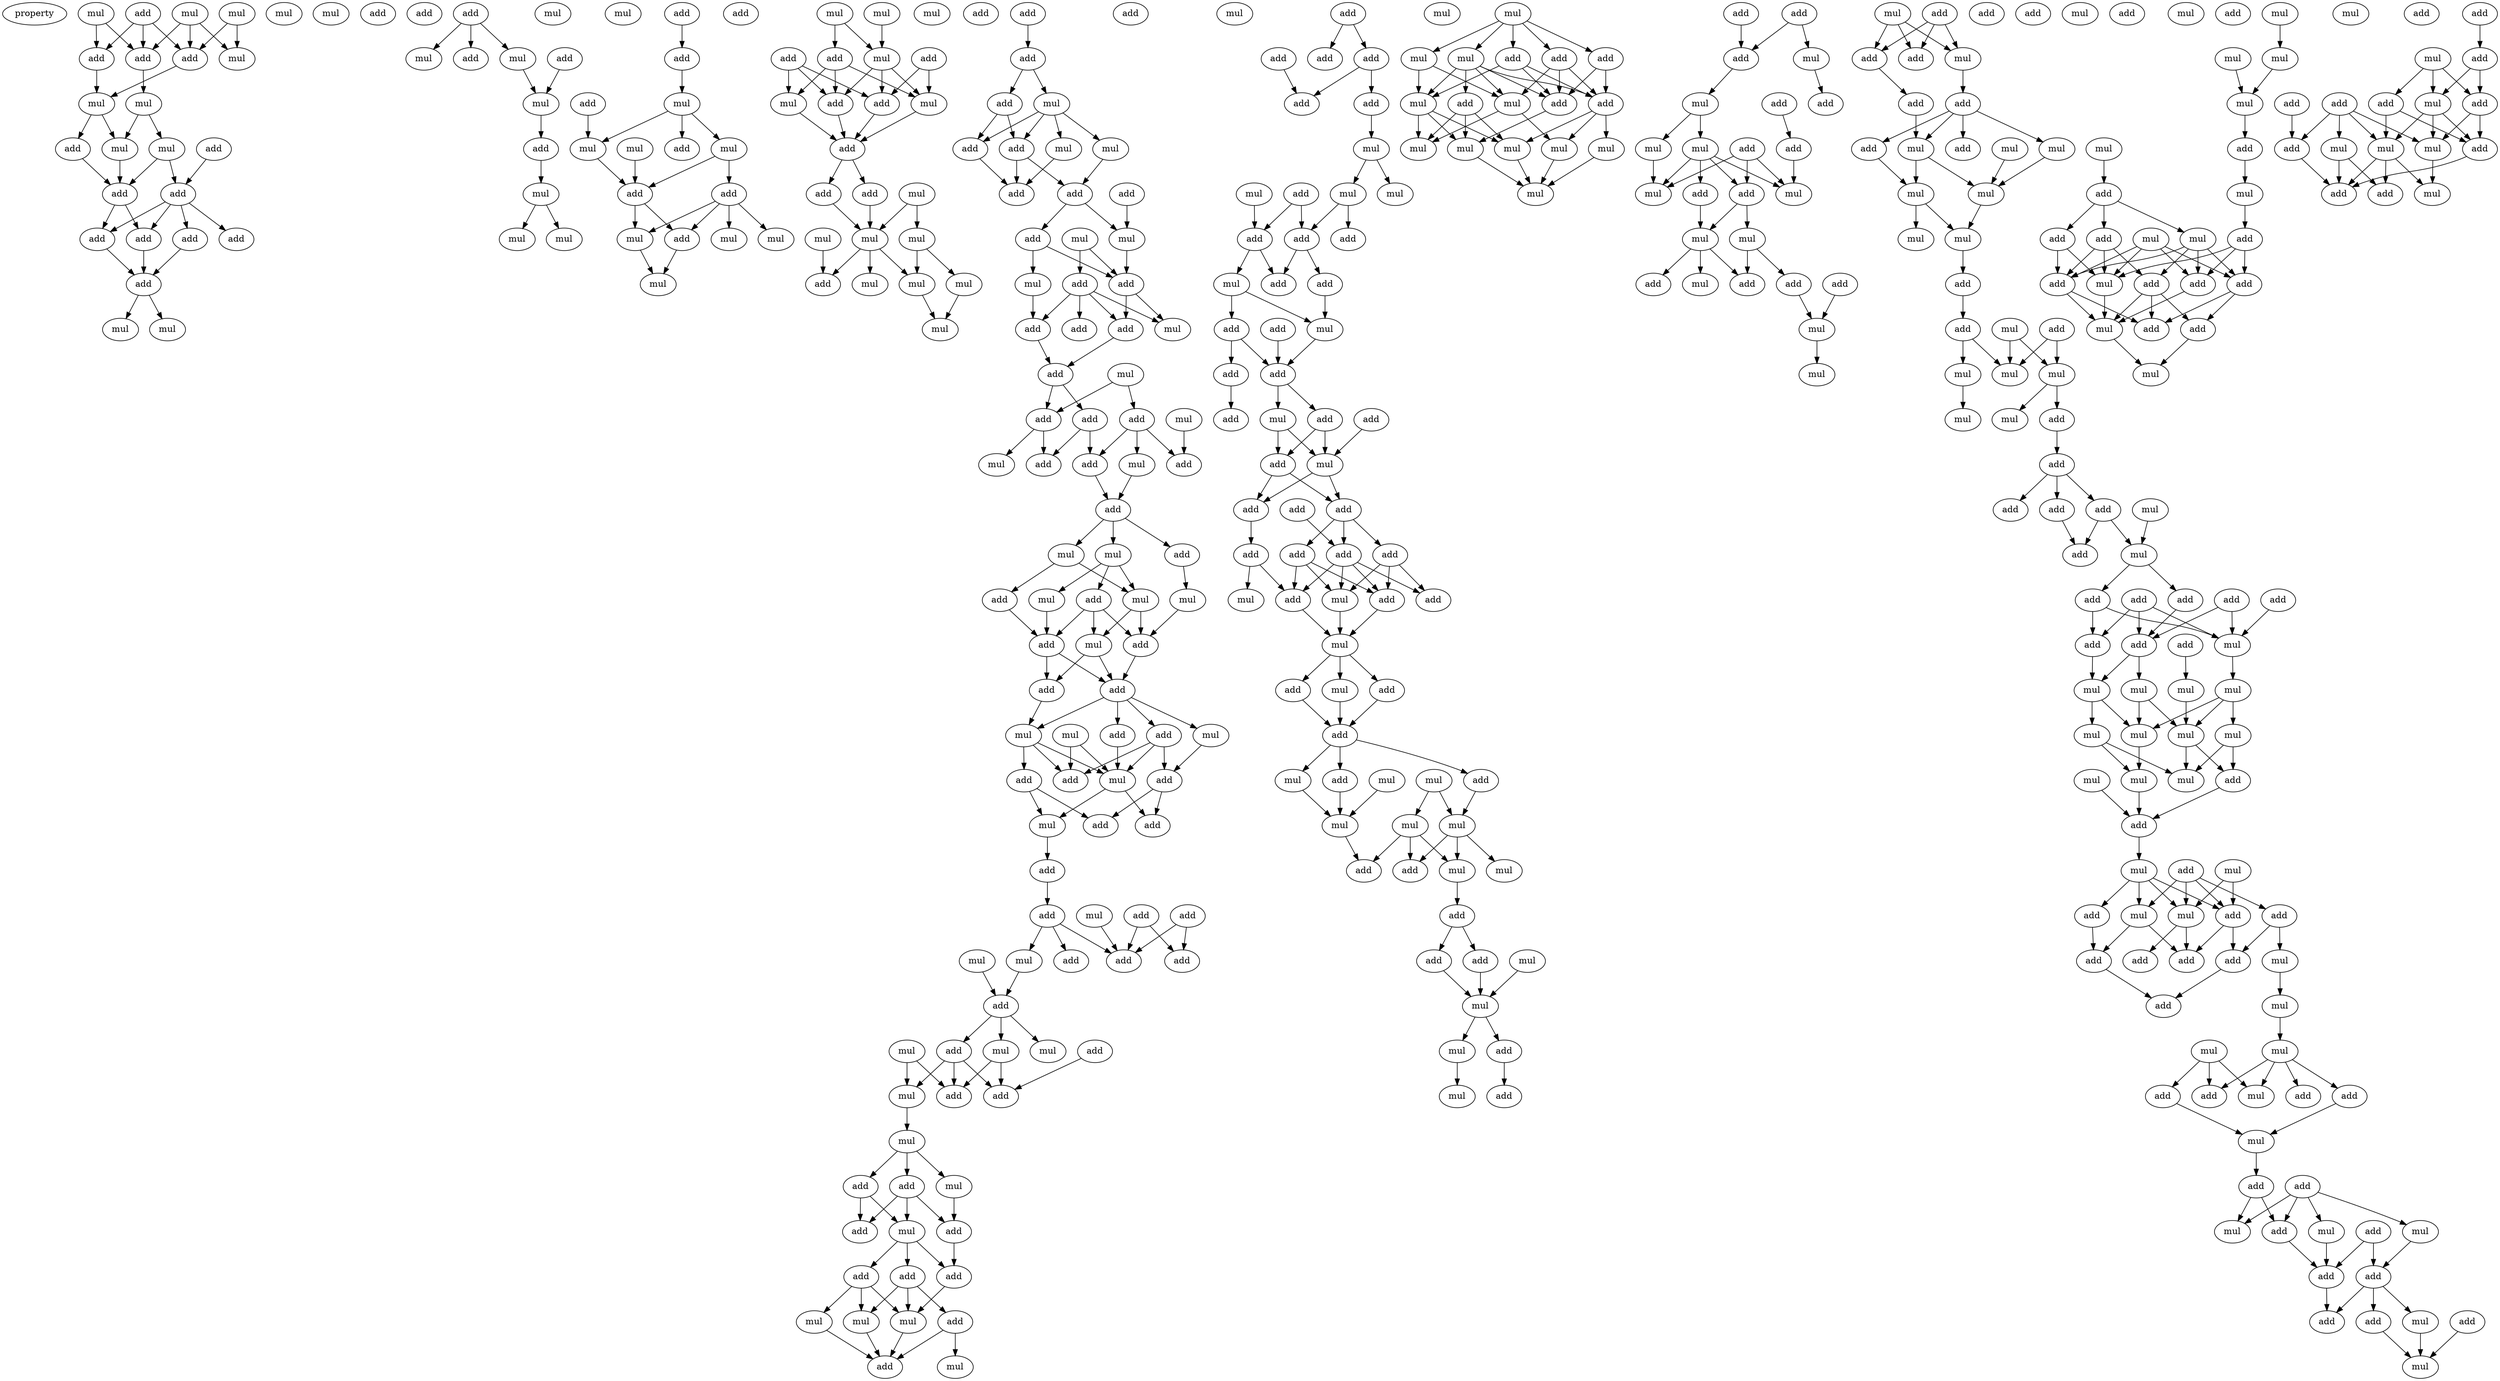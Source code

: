 digraph {
    node [fontcolor=black]
    property [mul=2,lf=1.7]
    0 [ label = mul ];
    1 [ label = mul ];
    2 [ label = mul ];
    3 [ label = mul ];
    4 [ label = add ];
    5 [ label = add ];
    6 [ label = mul ];
    7 [ label = add ];
    8 [ label = add ];
    9 [ label = mul ];
    10 [ label = mul ];
    11 [ label = mul ];
    12 [ label = add ];
    13 [ label = mul ];
    14 [ label = add ];
    15 [ label = add ];
    16 [ label = add ];
    17 [ label = add ];
    18 [ label = add ];
    19 [ label = add ];
    20 [ label = mul ];
    21 [ label = add ];
    22 [ label = add ];
    23 [ label = mul ];
    24 [ label = mul ];
    25 [ label = add ];
    26 [ label = add ];
    27 [ label = add ];
    28 [ label = mul ];
    29 [ label = mul ];
    30 [ label = add ];
    31 [ label = mul ];
    32 [ label = add ];
    33 [ label = mul ];
    34 [ label = mul ];
    35 [ label = add ];
    36 [ label = mul ];
    37 [ label = add ];
    38 [ label = mul ];
    39 [ label = mul ];
    40 [ label = add ];
    41 [ label = add ];
    42 [ label = mul ];
    43 [ label = mul ];
    44 [ label = mul ];
    45 [ label = add ];
    46 [ label = mul ];
    47 [ label = add ];
    48 [ label = add ];
    49 [ label = mul ];
    50 [ label = add ];
    51 [ label = add ];
    52 [ label = mul ];
    53 [ label = mul ];
    54 [ label = mul ];
    55 [ label = mul ];
    56 [ label = mul ];
    57 [ label = add ];
    58 [ label = add ];
    59 [ label = mul ];
    60 [ label = add ];
    61 [ label = mul ];
    62 [ label = add ];
    63 [ label = add ];
    64 [ label = mul ];
    65 [ label = add ];
    66 [ label = add ];
    67 [ label = add ];
    68 [ label = mul ];
    69 [ label = mul ];
    70 [ label = mul ];
    71 [ label = mul ];
    72 [ label = mul ];
    73 [ label = mul ];
    74 [ label = mul ];
    75 [ label = mul ];
    76 [ label = add ];
    77 [ label = mul ];
    78 [ label = add ];
    79 [ label = add ];
    80 [ label = add ];
    81 [ label = mul ];
    82 [ label = add ];
    83 [ label = add ];
    84 [ label = mul ];
    85 [ label = mul ];
    86 [ label = add ];
    87 [ label = add ];
    88 [ label = add ];
    89 [ label = add ];
    90 [ label = add ];
    91 [ label = mul ];
    92 [ label = mul ];
    93 [ label = add ];
    94 [ label = mul ];
    95 [ label = add ];
    96 [ label = add ];
    97 [ label = add ];
    98 [ label = add ];
    99 [ label = mul ];
    100 [ label = mul ];
    101 [ label = add ];
    102 [ label = mul ];
    103 [ label = add ];
    104 [ label = add ];
    105 [ label = add ];
    106 [ label = add ];
    107 [ label = mul ];
    108 [ label = mul ];
    109 [ label = add ];
    110 [ label = add ];
    111 [ label = add ];
    112 [ label = mul ];
    113 [ label = mul ];
    114 [ label = add ];
    115 [ label = add ];
    116 [ label = mul ];
    117 [ label = mul ];
    118 [ label = add ];
    119 [ label = mul ];
    120 [ label = add ];
    121 [ label = mul ];
    122 [ label = add ];
    123 [ label = add ];
    124 [ label = add ];
    125 [ label = add ];
    126 [ label = mul ];
    127 [ label = add ];
    128 [ label = mul ];
    129 [ label = mul ];
    130 [ label = add ];
    131 [ label = add ];
    132 [ label = add ];
    133 [ label = mul ];
    134 [ label = mul ];
    135 [ label = add ];
    136 [ label = add ];
    137 [ label = add ];
    138 [ label = mul ];
    139 [ label = add ];
    140 [ label = add ];
    141 [ label = add ];
    142 [ label = mul ];
    143 [ label = mul ];
    144 [ label = add ];
    145 [ label = add ];
    146 [ label = add ];
    147 [ label = add ];
    148 [ label = mul ];
    149 [ label = add ];
    150 [ label = mul ];
    151 [ label = mul ];
    152 [ label = add ];
    153 [ label = add ];
    154 [ label = mul ];
    155 [ label = add ];
    156 [ label = mul ];
    157 [ label = mul ];
    158 [ label = add ];
    159 [ label = add ];
    160 [ label = add ];
    161 [ label = add ];
    162 [ label = add ];
    163 [ label = mul ];
    164 [ label = add ];
    165 [ label = add ];
    166 [ label = add ];
    167 [ label = mul ];
    168 [ label = mul ];
    169 [ label = mul ];
    170 [ label = add ];
    171 [ label = add ];
    172 [ label = mul ];
    173 [ label = mul ];
    174 [ label = add ];
    175 [ label = add ];
    176 [ label = add ];
    177 [ label = add ];
    178 [ label = add ];
    179 [ label = add ];
    180 [ label = mul ];
    181 [ label = mul ];
    182 [ label = add ];
    183 [ label = mul ];
    184 [ label = mul ];
    185 [ label = add ];
    186 [ label = add ];
    187 [ label = add ];
    188 [ label = add ];
    189 [ label = add ];
    190 [ label = mul ];
    191 [ label = add ];
    192 [ label = mul ];
    193 [ label = add ];
    194 [ label = add ];
    195 [ label = add ];
    196 [ label = add ];
    197 [ label = add ];
    198 [ label = add ];
    199 [ label = mul ];
    200 [ label = mul ];
    201 [ label = add ];
    202 [ label = mul ];
    203 [ label = add ];
    204 [ label = add ];
    205 [ label = add ];
    206 [ label = add ];
    207 [ label = add ];
    208 [ label = add ];
    209 [ label = add ];
    210 [ label = mul ];
    211 [ label = add ];
    212 [ label = add ];
    213 [ label = add ];
    214 [ label = mul ];
    215 [ label = mul ];
    216 [ label = add ];
    217 [ label = mul ];
    218 [ label = add ];
    219 [ label = add ];
    220 [ label = add ];
    221 [ label = mul ];
    222 [ label = add ];
    223 [ label = mul ];
    224 [ label = mul ];
    225 [ label = mul ];
    226 [ label = mul ];
    227 [ label = mul ];
    228 [ label = mul ];
    229 [ label = add ];
    230 [ label = mul ];
    231 [ label = add ];
    232 [ label = add ];
    233 [ label = add ];
    234 [ label = add ];
    235 [ label = mul ];
    236 [ label = mul ];
    237 [ label = mul ];
    238 [ label = add ];
    239 [ label = mul ];
    240 [ label = add ];
    241 [ label = mul ];
    242 [ label = add ];
    243 [ label = add ];
    244 [ label = add ];
    245 [ label = mul ];
    246 [ label = mul ];
    247 [ label = mul ];
    248 [ label = add ];
    249 [ label = add ];
    250 [ label = mul ];
    251 [ label = add ];
    252 [ label = mul ];
    253 [ label = mul ];
    254 [ label = mul ];
    255 [ label = mul ];
    256 [ label = mul ];
    257 [ label = mul ];
    258 [ label = add ];
    259 [ label = add ];
    260 [ label = add ];
    261 [ label = mul ];
    262 [ label = add ];
    263 [ label = mul ];
    264 [ label = add ];
    265 [ label = mul ];
    266 [ label = mul ];
    267 [ label = add ];
    268 [ label = add ];
    269 [ label = add ];
    270 [ label = mul ];
    271 [ label = add ];
    272 [ label = mul ];
    273 [ label = mul ];
    274 [ label = mul ];
    275 [ label = add ];
    276 [ label = mul ];
    277 [ label = add ];
    278 [ label = add ];
    279 [ label = add ];
    280 [ label = mul ];
    281 [ label = mul ];
    282 [ label = mul ];
    283 [ label = add ];
    284 [ label = add ];
    285 [ label = mul ];
    286 [ label = add ];
    287 [ label = add ];
    288 [ label = add ];
    289 [ label = mul ];
    290 [ label = mul ];
    291 [ label = add ];
    292 [ label = mul ];
    293 [ label = add ];
    294 [ label = mul ];
    295 [ label = mul ];
    296 [ label = mul ];
    297 [ label = mul ];
    298 [ label = add ];
    299 [ label = add ];
    300 [ label = add ];
    301 [ label = mul ];
    302 [ label = add ];
    303 [ label = mul ];
    304 [ label = mul ];
    305 [ label = mul ];
    306 [ label = add ];
    307 [ label = mul ];
    308 [ label = mul ];
    309 [ label = add ];
    310 [ label = mul ];
    311 [ label = add ];
    312 [ label = add ];
    313 [ label = add ];
    314 [ label = mul ];
    315 [ label = add ];
    316 [ label = add ];
    317 [ label = mul ];
    318 [ label = add ];
    319 [ label = add ];
    320 [ label = add ];
    321 [ label = add ];
    322 [ label = add ];
    323 [ label = mul ];
    324 [ label = add ];
    325 [ label = add ];
    326 [ label = add ];
    327 [ label = mul ];
    328 [ label = mul ];
    329 [ label = mul ];
    330 [ label = mul ];
    331 [ label = mul ];
    332 [ label = mul ];
    333 [ label = mul ];
    334 [ label = mul ];
    335 [ label = mul ];
    336 [ label = mul ];
    337 [ label = add ];
    338 [ label = mul ];
    339 [ label = add ];
    340 [ label = mul ];
    341 [ label = add ];
    342 [ label = mul ];
    343 [ label = add ];
    344 [ label = mul ];
    345 [ label = mul ];
    346 [ label = add ];
    347 [ label = add ];
    348 [ label = add ];
    349 [ label = mul ];
    350 [ label = add ];
    351 [ label = add ];
    352 [ label = add ];
    353 [ label = mul ];
    354 [ label = add ];
    355 [ label = mul ];
    356 [ label = mul ];
    357 [ label = add ];
    358 [ label = add ];
    359 [ label = add ];
    360 [ label = add ];
    361 [ label = mul ];
    362 [ label = mul ];
    363 [ label = add ];
    364 [ label = add ];
    365 [ label = mul ];
    366 [ label = mul ];
    367 [ label = mul ];
    368 [ label = add ];
    369 [ label = add ];
    370 [ label = add ];
    371 [ label = add ];
    372 [ label = add ];
    373 [ label = add ];
    374 [ label = add ];
    375 [ label = mul ];
    376 [ label = mul ];
    377 [ label = add ];
    378 [ label = mul ];
    379 [ label = add ];
    380 [ label = mul ];
    381 [ label = mul ];
    382 [ label = add ];
    383 [ label = mul ];
    384 [ label = mul ];
    385 [ label = mul ];
    386 [ label = add ];
    387 [ label = mul ];
    388 [ label = add ];
    389 [ label = mul ];
    390 [ label = add ];
    391 [ label = mul ];
    392 [ label = mul ];
    393 [ label = add ];
    394 [ label = add ];
    395 [ label = mul ];
    396 [ label = add ];
    397 [ label = add ];
    398 [ label = add ];
    399 [ label = add ];
    400 [ label = add ];
    401 [ label = mul ];
    402 [ label = add ];
    403 [ label = mul ];
    404 [ label = add ];
    405 [ label = add ];
    406 [ label = mul ];
    407 [ label = add ];
    408 [ label = add ];
    409 [ label = add ];
    410 [ label = add ];
    411 [ label = mul ];
    412 [ label = mul ];
    413 [ label = mul ];
    414 [ label = mul ];
    415 [ label = add ];
    416 [ label = add ];
    417 [ label = mul ];
    418 [ label = add ];
    419 [ label = add ];
    0 -> 5 [ name = 0 ];
    0 -> 8 [ name = 1 ];
    1 -> 6 [ name = 2 ];
    1 -> 7 [ name = 3 ];
    3 -> 6 [ name = 4 ];
    3 -> 7 [ name = 5 ];
    3 -> 8 [ name = 6 ];
    4 -> 5 [ name = 7 ];
    4 -> 7 [ name = 8 ];
    4 -> 8 [ name = 9 ];
    5 -> 10 [ name = 10 ];
    7 -> 10 [ name = 11 ];
    8 -> 9 [ name = 12 ];
    9 -> 11 [ name = 13 ];
    9 -> 13 [ name = 14 ];
    10 -> 11 [ name = 15 ];
    10 -> 14 [ name = 16 ];
    11 -> 16 [ name = 17 ];
    12 -> 15 [ name = 18 ];
    13 -> 15 [ name = 19 ];
    13 -> 16 [ name = 20 ];
    14 -> 16 [ name = 21 ];
    15 -> 17 [ name = 22 ];
    15 -> 18 [ name = 23 ];
    15 -> 19 [ name = 24 ];
    15 -> 21 [ name = 25 ];
    16 -> 19 [ name = 26 ];
    16 -> 21 [ name = 27 ];
    18 -> 22 [ name = 28 ];
    19 -> 22 [ name = 29 ];
    21 -> 22 [ name = 30 ];
    22 -> 23 [ name = 31 ];
    22 -> 24 [ name = 32 ];
    27 -> 29 [ name = 33 ];
    27 -> 30 [ name = 34 ];
    27 -> 31 [ name = 35 ];
    31 -> 33 [ name = 36 ];
    32 -> 33 [ name = 37 ];
    33 -> 35 [ name = 38 ];
    35 -> 36 [ name = 39 ];
    36 -> 38 [ name = 40 ];
    36 -> 39 [ name = 41 ];
    37 -> 40 [ name = 42 ];
    40 -> 42 [ name = 43 ];
    41 -> 46 [ name = 44 ];
    42 -> 44 [ name = 45 ];
    42 -> 45 [ name = 46 ];
    42 -> 46 [ name = 47 ];
    43 -> 47 [ name = 48 ];
    44 -> 47 [ name = 49 ];
    44 -> 48 [ name = 50 ];
    46 -> 47 [ name = 51 ];
    47 -> 49 [ name = 52 ];
    47 -> 50 [ name = 53 ];
    48 -> 49 [ name = 54 ];
    48 -> 50 [ name = 55 ];
    48 -> 52 [ name = 56 ];
    48 -> 53 [ name = 57 ];
    49 -> 54 [ name = 58 ];
    50 -> 54 [ name = 59 ];
    55 -> 58 [ name = 60 ];
    55 -> 59 [ name = 61 ];
    56 -> 59 [ name = 62 ];
    57 -> 61 [ name = 63 ];
    57 -> 62 [ name = 64 ];
    57 -> 63 [ name = 65 ];
    58 -> 61 [ name = 66 ];
    58 -> 63 [ name = 67 ];
    58 -> 64 [ name = 68 ];
    59 -> 62 [ name = 69 ];
    59 -> 63 [ name = 70 ];
    59 -> 64 [ name = 71 ];
    60 -> 62 [ name = 72 ];
    60 -> 64 [ name = 73 ];
    61 -> 65 [ name = 74 ];
    62 -> 65 [ name = 75 ];
    63 -> 65 [ name = 76 ];
    64 -> 65 [ name = 77 ];
    65 -> 66 [ name = 78 ];
    65 -> 67 [ name = 79 ];
    66 -> 69 [ name = 80 ];
    67 -> 69 [ name = 81 ];
    68 -> 69 [ name = 82 ];
    68 -> 70 [ name = 83 ];
    69 -> 72 [ name = 84 ];
    69 -> 73 [ name = 85 ];
    69 -> 76 [ name = 86 ];
    70 -> 73 [ name = 87 ];
    70 -> 74 [ name = 88 ];
    71 -> 76 [ name = 89 ];
    73 -> 77 [ name = 90 ];
    74 -> 77 [ name = 91 ];
    79 -> 80 [ name = 92 ];
    80 -> 81 [ name = 93 ];
    80 -> 82 [ name = 94 ];
    81 -> 83 [ name = 95 ];
    81 -> 84 [ name = 96 ];
    81 -> 85 [ name = 97 ];
    81 -> 86 [ name = 98 ];
    82 -> 83 [ name = 99 ];
    82 -> 86 [ name = 100 ];
    83 -> 88 [ name = 101 ];
    84 -> 87 [ name = 102 ];
    85 -> 88 [ name = 103 ];
    86 -> 87 [ name = 104 ];
    86 -> 88 [ name = 105 ];
    87 -> 90 [ name = 106 ];
    87 -> 92 [ name = 107 ];
    89 -> 92 [ name = 108 ];
    90 -> 93 [ name = 109 ];
    90 -> 94 [ name = 110 ];
    91 -> 93 [ name = 111 ];
    91 -> 95 [ name = 112 ];
    92 -> 93 [ name = 113 ];
    93 -> 97 [ name = 114 ];
    93 -> 99 [ name = 115 ];
    94 -> 98 [ name = 116 ];
    95 -> 96 [ name = 117 ];
    95 -> 97 [ name = 118 ];
    95 -> 98 [ name = 119 ];
    95 -> 99 [ name = 120 ];
    97 -> 101 [ name = 121 ];
    98 -> 101 [ name = 122 ];
    100 -> 103 [ name = 123 ];
    100 -> 104 [ name = 124 ];
    101 -> 103 [ name = 125 ];
    101 -> 105 [ name = 126 ];
    102 -> 110 [ name = 127 ];
    103 -> 106 [ name = 128 ];
    103 -> 107 [ name = 129 ];
    104 -> 108 [ name = 130 ];
    104 -> 109 [ name = 131 ];
    104 -> 110 [ name = 132 ];
    105 -> 106 [ name = 133 ];
    105 -> 109 [ name = 134 ];
    108 -> 111 [ name = 135 ];
    109 -> 111 [ name = 136 ];
    111 -> 112 [ name = 137 ];
    111 -> 113 [ name = 138 ];
    111 -> 114 [ name = 139 ];
    112 -> 115 [ name = 140 ];
    112 -> 116 [ name = 141 ];
    112 -> 117 [ name = 142 ];
    113 -> 116 [ name = 143 ];
    113 -> 118 [ name = 144 ];
    114 -> 119 [ name = 145 ];
    115 -> 120 [ name = 146 ];
    115 -> 121 [ name = 147 ];
    115 -> 122 [ name = 148 ];
    116 -> 120 [ name = 149 ];
    116 -> 121 [ name = 150 ];
    117 -> 122 [ name = 151 ];
    118 -> 122 [ name = 152 ];
    119 -> 120 [ name = 153 ];
    120 -> 124 [ name = 154 ];
    121 -> 123 [ name = 155 ];
    121 -> 124 [ name = 156 ];
    122 -> 123 [ name = 157 ];
    122 -> 124 [ name = 158 ];
    123 -> 129 [ name = 159 ];
    124 -> 125 [ name = 160 ];
    124 -> 126 [ name = 161 ];
    124 -> 127 [ name = 162 ];
    124 -> 129 [ name = 163 ];
    125 -> 133 [ name = 164 ];
    126 -> 131 [ name = 165 ];
    127 -> 131 [ name = 166 ];
    127 -> 132 [ name = 167 ];
    127 -> 133 [ name = 168 ];
    128 -> 132 [ name = 169 ];
    128 -> 133 [ name = 170 ];
    129 -> 130 [ name = 171 ];
    129 -> 132 [ name = 172 ];
    129 -> 133 [ name = 173 ];
    130 -> 134 [ name = 174 ];
    130 -> 136 [ name = 175 ];
    131 -> 135 [ name = 176 ];
    131 -> 136 [ name = 177 ];
    133 -> 134 [ name = 178 ];
    133 -> 135 [ name = 179 ];
    134 -> 137 [ name = 180 ];
    137 -> 141 [ name = 181 ];
    138 -> 144 [ name = 182 ];
    139 -> 144 [ name = 183 ];
    139 -> 146 [ name = 184 ];
    140 -> 144 [ name = 185 ];
    140 -> 146 [ name = 186 ];
    141 -> 143 [ name = 187 ];
    141 -> 144 [ name = 188 ];
    141 -> 145 [ name = 189 ];
    142 -> 147 [ name = 190 ];
    143 -> 147 [ name = 191 ];
    147 -> 148 [ name = 192 ];
    147 -> 149 [ name = 193 ];
    147 -> 151 [ name = 194 ];
    148 -> 153 [ name = 195 ];
    148 -> 155 [ name = 196 ];
    149 -> 153 [ name = 197 ];
    149 -> 154 [ name = 198 ];
    149 -> 155 [ name = 199 ];
    150 -> 153 [ name = 200 ];
    150 -> 154 [ name = 201 ];
    152 -> 155 [ name = 202 ];
    154 -> 156 [ name = 203 ];
    156 -> 157 [ name = 204 ];
    156 -> 158 [ name = 205 ];
    156 -> 159 [ name = 206 ];
    157 -> 162 [ name = 207 ];
    158 -> 160 [ name = 208 ];
    158 -> 163 [ name = 209 ];
    159 -> 160 [ name = 210 ];
    159 -> 162 [ name = 211 ];
    159 -> 163 [ name = 212 ];
    162 -> 165 [ name = 213 ];
    163 -> 164 [ name = 214 ];
    163 -> 165 [ name = 215 ];
    163 -> 166 [ name = 216 ];
    164 -> 167 [ name = 217 ];
    164 -> 168 [ name = 218 ];
    164 -> 170 [ name = 219 ];
    165 -> 167 [ name = 220 ];
    166 -> 167 [ name = 221 ];
    166 -> 168 [ name = 222 ];
    166 -> 169 [ name = 223 ];
    167 -> 171 [ name = 224 ];
    168 -> 171 [ name = 225 ];
    169 -> 171 [ name = 226 ];
    170 -> 171 [ name = 227 ];
    170 -> 172 [ name = 228 ];
    174 -> 175 [ name = 229 ];
    174 -> 177 [ name = 230 ];
    175 -> 178 [ name = 231 ];
    175 -> 179 [ name = 232 ];
    176 -> 178 [ name = 233 ];
    179 -> 180 [ name = 234 ];
    180 -> 181 [ name = 235 ];
    180 -> 184 [ name = 236 ];
    181 -> 186 [ name = 237 ];
    181 -> 187 [ name = 238 ];
    182 -> 185 [ name = 239 ];
    182 -> 187 [ name = 240 ];
    183 -> 185 [ name = 241 ];
    185 -> 188 [ name = 242 ];
    185 -> 190 [ name = 243 ];
    187 -> 188 [ name = 244 ];
    187 -> 189 [ name = 245 ];
    189 -> 192 [ name = 246 ];
    190 -> 191 [ name = 247 ];
    190 -> 192 [ name = 248 ];
    191 -> 194 [ name = 249 ];
    191 -> 195 [ name = 250 ];
    192 -> 195 [ name = 251 ];
    193 -> 195 [ name = 252 ];
    194 -> 197 [ name = 253 ];
    195 -> 196 [ name = 254 ];
    195 -> 200 [ name = 255 ];
    196 -> 201 [ name = 256 ];
    196 -> 202 [ name = 257 ];
    198 -> 202 [ name = 258 ];
    200 -> 201 [ name = 259 ];
    200 -> 202 [ name = 260 ];
    201 -> 203 [ name = 261 ];
    201 -> 205 [ name = 262 ];
    202 -> 203 [ name = 263 ];
    202 -> 205 [ name = 264 ];
    203 -> 208 [ name = 265 ];
    204 -> 209 [ name = 266 ];
    205 -> 206 [ name = 267 ];
    205 -> 207 [ name = 268 ];
    205 -> 209 [ name = 269 ];
    206 -> 210 [ name = 270 ];
    206 -> 211 [ name = 271 ];
    206 -> 213 [ name = 272 ];
    207 -> 210 [ name = 273 ];
    207 -> 212 [ name = 274 ];
    207 -> 213 [ name = 275 ];
    208 -> 212 [ name = 276 ];
    208 -> 214 [ name = 277 ];
    209 -> 210 [ name = 278 ];
    209 -> 211 [ name = 279 ];
    209 -> 212 [ name = 280 ];
    209 -> 213 [ name = 281 ];
    210 -> 215 [ name = 282 ];
    212 -> 215 [ name = 283 ];
    213 -> 215 [ name = 284 ];
    215 -> 216 [ name = 285 ];
    215 -> 217 [ name = 286 ];
    215 -> 218 [ name = 287 ];
    216 -> 219 [ name = 288 ];
    217 -> 219 [ name = 289 ];
    218 -> 219 [ name = 290 ];
    219 -> 220 [ name = 291 ];
    219 -> 222 [ name = 292 ];
    219 -> 224 [ name = 293 ];
    220 -> 226 [ name = 294 ];
    221 -> 225 [ name = 295 ];
    221 -> 226 [ name = 296 ];
    222 -> 227 [ name = 297 ];
    223 -> 227 [ name = 298 ];
    224 -> 227 [ name = 299 ];
    225 -> 228 [ name = 300 ];
    225 -> 229 [ name = 301 ];
    225 -> 231 [ name = 302 ];
    226 -> 228 [ name = 303 ];
    226 -> 230 [ name = 304 ];
    226 -> 231 [ name = 305 ];
    227 -> 229 [ name = 306 ];
    228 -> 232 [ name = 307 ];
    232 -> 233 [ name = 308 ];
    232 -> 234 [ name = 309 ];
    233 -> 236 [ name = 310 ];
    234 -> 236 [ name = 311 ];
    235 -> 236 [ name = 312 ];
    236 -> 237 [ name = 313 ];
    236 -> 238 [ name = 314 ];
    237 -> 239 [ name = 315 ];
    238 -> 240 [ name = 316 ];
    241 -> 242 [ name = 317 ];
    241 -> 243 [ name = 318 ];
    241 -> 244 [ name = 319 ];
    241 -> 245 [ name = 320 ];
    241 -> 246 [ name = 321 ];
    242 -> 249 [ name = 322 ];
    242 -> 251 [ name = 323 ];
    243 -> 249 [ name = 324 ];
    243 -> 250 [ name = 325 ];
    243 -> 251 [ name = 326 ];
    244 -> 247 [ name = 327 ];
    244 -> 249 [ name = 328 ];
    244 -> 251 [ name = 329 ];
    245 -> 247 [ name = 330 ];
    245 -> 248 [ name = 331 ];
    245 -> 249 [ name = 332 ];
    245 -> 250 [ name = 333 ];
    245 -> 251 [ name = 334 ];
    246 -> 247 [ name = 335 ];
    246 -> 250 [ name = 336 ];
    247 -> 253 [ name = 337 ];
    247 -> 254 [ name = 338 ];
    248 -> 252 [ name = 339 ];
    248 -> 253 [ name = 340 ];
    248 -> 256 [ name = 341 ];
    249 -> 256 [ name = 342 ];
    250 -> 252 [ name = 343 ];
    250 -> 253 [ name = 344 ];
    250 -> 256 [ name = 345 ];
    251 -> 252 [ name = 346 ];
    251 -> 254 [ name = 347 ];
    251 -> 255 [ name = 348 ];
    252 -> 257 [ name = 349 ];
    254 -> 257 [ name = 350 ];
    255 -> 257 [ name = 351 ];
    256 -> 257 [ name = 352 ];
    258 -> 260 [ name = 353 ];
    259 -> 260 [ name = 354 ];
    259 -> 261 [ name = 355 ];
    260 -> 263 [ name = 356 ];
    261 -> 262 [ name = 357 ];
    263 -> 265 [ name = 358 ];
    263 -> 266 [ name = 359 ];
    264 -> 268 [ name = 360 ];
    265 -> 269 [ name = 361 ];
    265 -> 270 [ name = 362 ];
    265 -> 271 [ name = 363 ];
    265 -> 272 [ name = 364 ];
    266 -> 270 [ name = 365 ];
    267 -> 270 [ name = 366 ];
    267 -> 271 [ name = 367 ];
    267 -> 272 [ name = 368 ];
    268 -> 272 [ name = 369 ];
    269 -> 273 [ name = 370 ];
    271 -> 273 [ name = 371 ];
    271 -> 274 [ name = 372 ];
    273 -> 275 [ name = 373 ];
    273 -> 276 [ name = 374 ];
    273 -> 278 [ name = 375 ];
    274 -> 275 [ name = 376 ];
    274 -> 279 [ name = 377 ];
    277 -> 280 [ name = 378 ];
    279 -> 280 [ name = 379 ];
    280 -> 282 [ name = 380 ];
    281 -> 284 [ name = 381 ];
    281 -> 285 [ name = 382 ];
    281 -> 286 [ name = 383 ];
    283 -> 284 [ name = 384 ];
    283 -> 285 [ name = 385 ];
    283 -> 286 [ name = 386 ];
    284 -> 288 [ name = 387 ];
    285 -> 287 [ name = 388 ];
    287 -> 289 [ name = 389 ];
    287 -> 290 [ name = 390 ];
    287 -> 291 [ name = 391 ];
    287 -> 293 [ name = 392 ];
    288 -> 289 [ name = 393 ];
    289 -> 294 [ name = 394 ];
    289 -> 295 [ name = 395 ];
    290 -> 294 [ name = 396 ];
    291 -> 295 [ name = 397 ];
    292 -> 294 [ name = 398 ];
    294 -> 297 [ name = 399 ];
    295 -> 296 [ name = 400 ];
    295 -> 297 [ name = 401 ];
    297 -> 298 [ name = 402 ];
    298 -> 299 [ name = 403 ];
    299 -> 304 [ name = 404 ];
    299 -> 305 [ name = 405 ];
    301 -> 303 [ name = 406 ];
    301 -> 304 [ name = 407 ];
    302 -> 303 [ name = 408 ];
    302 -> 304 [ name = 409 ];
    303 -> 308 [ name = 410 ];
    303 -> 309 [ name = 411 ];
    305 -> 310 [ name = 412 ];
    309 -> 311 [ name = 413 ];
    311 -> 312 [ name = 414 ];
    311 -> 313 [ name = 415 ];
    311 -> 315 [ name = 416 ];
    312 -> 316 [ name = 417 ];
    312 -> 317 [ name = 418 ];
    313 -> 316 [ name = 419 ];
    314 -> 317 [ name = 420 ];
    317 -> 318 [ name = 421 ];
    317 -> 319 [ name = 422 ];
    318 -> 325 [ name = 423 ];
    319 -> 323 [ name = 424 ];
    319 -> 326 [ name = 425 ];
    320 -> 323 [ name = 426 ];
    320 -> 325 [ name = 427 ];
    320 -> 326 [ name = 428 ];
    321 -> 323 [ name = 429 ];
    321 -> 325 [ name = 430 ];
    322 -> 323 [ name = 431 ];
    323 -> 330 [ name = 432 ];
    324 -> 327 [ name = 433 ];
    325 -> 328 [ name = 434 ];
    325 -> 329 [ name = 435 ];
    326 -> 328 [ name = 436 ];
    327 -> 333 [ name = 437 ];
    328 -> 332 [ name = 438 ];
    328 -> 334 [ name = 439 ];
    329 -> 333 [ name = 440 ];
    329 -> 334 [ name = 441 ];
    330 -> 331 [ name = 442 ];
    330 -> 333 [ name = 443 ];
    330 -> 334 [ name = 444 ];
    331 -> 336 [ name = 445 ];
    331 -> 337 [ name = 446 ];
    332 -> 335 [ name = 447 ];
    332 -> 336 [ name = 448 ];
    333 -> 336 [ name = 449 ];
    333 -> 337 [ name = 450 ];
    334 -> 335 [ name = 451 ];
    335 -> 339 [ name = 452 ];
    337 -> 339 [ name = 453 ];
    338 -> 339 [ name = 454 ];
    339 -> 342 [ name = 455 ];
    340 -> 345 [ name = 456 ];
    340 -> 346 [ name = 457 ];
    341 -> 343 [ name = 458 ];
    341 -> 344 [ name = 459 ];
    341 -> 345 [ name = 460 ];
    341 -> 346 [ name = 461 ];
    342 -> 344 [ name = 462 ];
    342 -> 345 [ name = 463 ];
    342 -> 346 [ name = 464 ];
    342 -> 347 [ name = 465 ];
    343 -> 349 [ name = 466 ];
    343 -> 351 [ name = 467 ];
    344 -> 348 [ name = 468 ];
    344 -> 350 [ name = 469 ];
    345 -> 348 [ name = 470 ];
    345 -> 352 [ name = 471 ];
    346 -> 348 [ name = 472 ];
    346 -> 351 [ name = 473 ];
    347 -> 350 [ name = 474 ];
    349 -> 353 [ name = 475 ];
    350 -> 354 [ name = 476 ];
    351 -> 354 [ name = 477 ];
    353 -> 355 [ name = 478 ];
    355 -> 358 [ name = 479 ];
    355 -> 359 [ name = 480 ];
    355 -> 360 [ name = 481 ];
    355 -> 361 [ name = 482 ];
    356 -> 357 [ name = 483 ];
    356 -> 358 [ name = 484 ];
    356 -> 361 [ name = 485 ];
    357 -> 362 [ name = 486 ];
    359 -> 362 [ name = 487 ];
    362 -> 364 [ name = 488 ];
    363 -> 365 [ name = 489 ];
    363 -> 366 [ name = 490 ];
    363 -> 367 [ name = 491 ];
    363 -> 369 [ name = 492 ];
    364 -> 366 [ name = 493 ];
    364 -> 369 [ name = 494 ];
    365 -> 370 [ name = 495 ];
    367 -> 371 [ name = 496 ];
    368 -> 370 [ name = 497 ];
    368 -> 371 [ name = 498 ];
    369 -> 370 [ name = 499 ];
    370 -> 373 [ name = 500 ];
    371 -> 372 [ name = 501 ];
    371 -> 373 [ name = 502 ];
    371 -> 375 [ name = 503 ];
    372 -> 376 [ name = 504 ];
    374 -> 376 [ name = 505 ];
    375 -> 376 [ name = 506 ];
    380 -> 384 [ name = 507 ];
    383 -> 385 [ name = 508 ];
    384 -> 385 [ name = 509 ];
    385 -> 386 [ name = 510 ];
    386 -> 389 [ name = 511 ];
    387 -> 388 [ name = 512 ];
    388 -> 390 [ name = 513 ];
    388 -> 391 [ name = 514 ];
    388 -> 393 [ name = 515 ];
    389 -> 394 [ name = 516 ];
    390 -> 395 [ name = 517 ];
    390 -> 397 [ name = 518 ];
    390 -> 398 [ name = 519 ];
    391 -> 396 [ name = 520 ];
    391 -> 397 [ name = 521 ];
    391 -> 398 [ name = 522 ];
    391 -> 399 [ name = 523 ];
    392 -> 395 [ name = 524 ];
    392 -> 396 [ name = 525 ];
    392 -> 397 [ name = 526 ];
    392 -> 399 [ name = 527 ];
    393 -> 395 [ name = 528 ];
    393 -> 397 [ name = 529 ];
    394 -> 395 [ name = 530 ];
    394 -> 396 [ name = 531 ];
    394 -> 399 [ name = 532 ];
    395 -> 401 [ name = 533 ];
    396 -> 401 [ name = 534 ];
    397 -> 401 [ name = 535 ];
    397 -> 402 [ name = 536 ];
    398 -> 400 [ name = 537 ];
    398 -> 401 [ name = 538 ];
    398 -> 402 [ name = 539 ];
    399 -> 400 [ name = 540 ];
    399 -> 402 [ name = 541 ];
    400 -> 403 [ name = 542 ];
    401 -> 403 [ name = 543 ];
    404 -> 405 [ name = 544 ];
    405 -> 410 [ name = 545 ];
    405 -> 411 [ name = 546 ];
    406 -> 407 [ name = 547 ];
    406 -> 410 [ name = 548 ];
    406 -> 411 [ name = 549 ];
    407 -> 412 [ name = 550 ];
    407 -> 416 [ name = 551 ];
    408 -> 415 [ name = 552 ];
    409 -> 412 [ name = 553 ];
    409 -> 413 [ name = 554 ];
    409 -> 414 [ name = 555 ];
    409 -> 415 [ name = 556 ];
    410 -> 413 [ name = 557 ];
    410 -> 416 [ name = 558 ];
    411 -> 412 [ name = 559 ];
    411 -> 413 [ name = 560 ];
    411 -> 416 [ name = 561 ];
    412 -> 417 [ name = 562 ];
    412 -> 418 [ name = 563 ];
    412 -> 419 [ name = 564 ];
    413 -> 417 [ name = 565 ];
    414 -> 418 [ name = 566 ];
    414 -> 419 [ name = 567 ];
    415 -> 418 [ name = 568 ];
    416 -> 418 [ name = 569 ];
}
